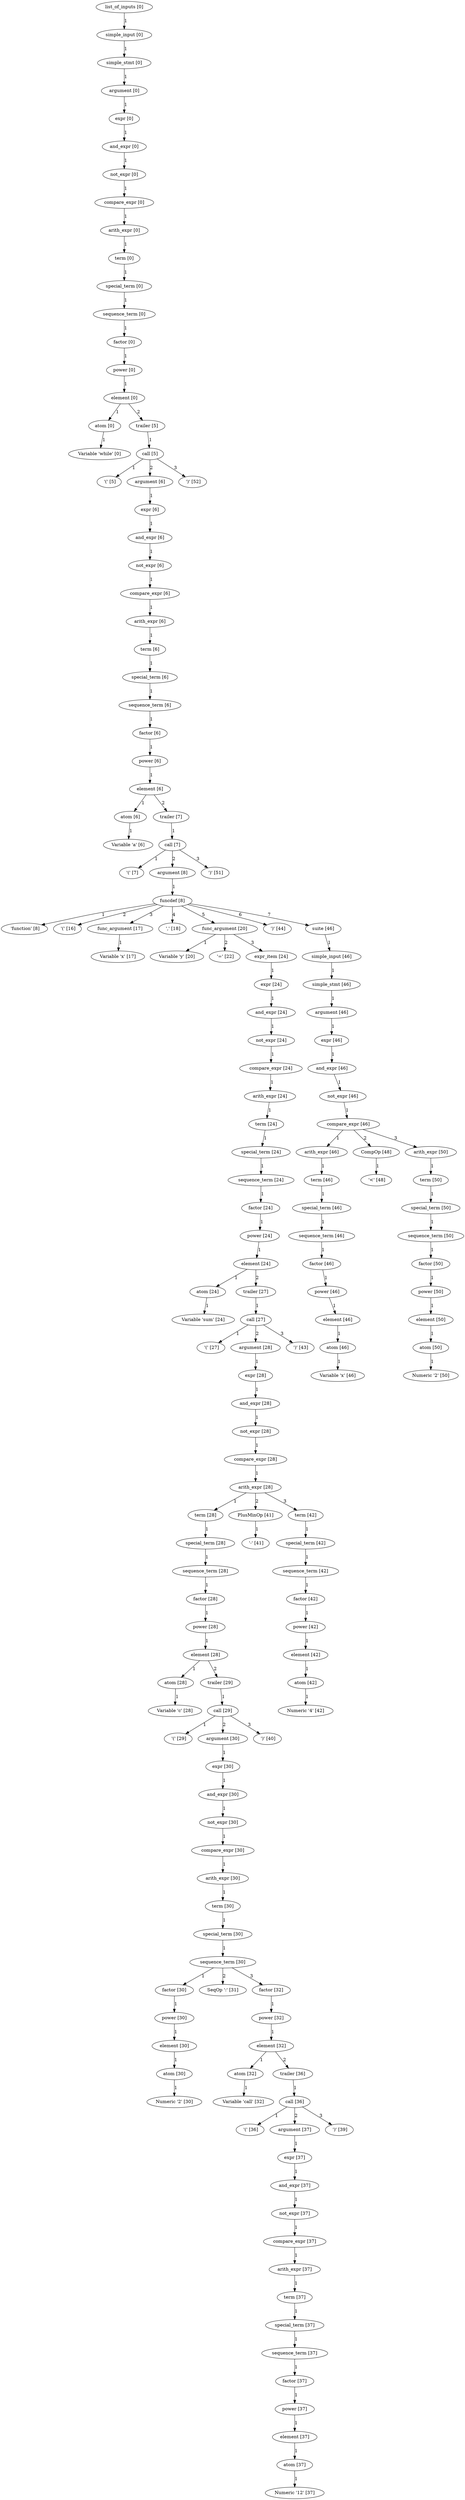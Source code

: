digraph arpeggio_graph {
4714349976 [label="list_of_inputs [0]"];
4714349976->4714349704 [label="1"]

4714349704 [label="simple_input [0]"];
4714349704->4714349568 [label="1"]

4714349568 [label="simple_stmt [0]"];
4714349568->4714349432 [label="1"]

4714349432 [label="argument [0]"];
4714349432->4714349296 [label="1"]

4714349296 [label="expr [0]"];
4714349296->4714349160 [label="1"]

4714349160 [label="and_expr [0]"];
4714349160->4714349024 [label="1"]

4714349024 [label="not_expr [0]"];
4714349024->4714348888 [label="1"]

4714348888 [label="compare_expr [0]"];
4714348888->4714348752 [label="1"]

4714348752 [label="arith_expr [0]"];
4714348752->4714348616 [label="1"]

4714348616 [label="term [0]"];
4714348616->4714233640 [label="1"]

4714233640 [label="special_term [0]"];
4714233640->4714233504 [label="1"]

4714233504 [label="sequence_term [0]"];
4714233504->4714233232 [label="1"]

4714233232 [label="factor [0]"];
4714233232->4714233368 [label="1"]

4714233368 [label="power [0]"];
4714233368->4714233096 [label="1"]

4714233096 [label="element [0]"];
4714233096->4680745440 [label="1"]

4680745440 [label="atom [0]"];
4680745440->4679882816 [label="1"]

4679882816 [label="Variable 'while' [0]"];
4714233096->4714232960 [label="2"]

4714232960 [label="trailer [5]"];
4714232960->4714232824 [label="1"]

4714232824 [label="call [5]"];
4714232824->4679883056 [label="1"]

4679883056 [label=" '(' [5]"];
4714232824->4714232688 [label="2"]

4714232688 [label="argument [6]"];
4714232688->4714232552 [label="1"]

4714232552 [label="expr [6]"];
4714232552->4714232416 [label="1"]

4714232416 [label="and_expr [6]"];
4714232416->4714232280 [label="1"]

4714232280 [label="not_expr [6]"];
4714232280->4714232144 [label="1"]

4714232144 [label="compare_expr [6]"];
4714232144->4714232008 [label="1"]

4714232008 [label="arith_expr [6]"];
4714232008->4714231872 [label="1"]

4714231872 [label="term [6]"];
4714231872->4714231736 [label="1"]

4714231736 [label="special_term [6]"];
4714231736->4714231600 [label="1"]

4714231600 [label="sequence_term [6]"];
4714231600->4714231464 [label="1"]

4714231464 [label="factor [6]"];
4714231464->4714231328 [label="1"]

4714231328 [label="power [6]"];
4714231328->4714231192 [label="1"]

4714231192 [label="element [6]"];
4714231192->4707122712 [label="1"]

4707122712 [label="atom [6]"];
4707122712->4706870160 [label="1"]

4706870160 [label="Variable 'a' [6]"];
4714231192->4714231056 [label="2"]

4714231056 [label="trailer [7]"];
4714231056->4714230920 [label="1"]

4714230920 [label="call [7]"];
4714230920->4706870280 [label="1"]

4706870280 [label=" '(' [7]"];
4714230920->4714230784 [label="2"]

4714230784 [label="argument [8]"];
4714230784->4714230648 [label="1"]

4714230648 [label="funcdef [8]"];
4714230648->4706870400 [label="1"]

4706870400 [label=" 'function' [8]"];
4714230648->4706870520 [label="2"]

4706870520 [label=" '(' [16]"];
4714230648->4707122848 [label="3"]

4707122848 [label="func_argument [17]"];
4707122848->4706870640 [label="1"]

4706870640 [label="Variable 'x' [17]"];
4714230648->4706870760 [label="4"]

4706870760 [label=" ',' [18]"];
4714230648->4713801384 [label="5"]

4713801384 [label="func_argument [20]"];
4713801384->4706870880 [label="1"]

4706870880 [label="Variable 'y' [20]"];
4713801384->4706871000 [label="2"]

4706871000 [label=" '=' [22]"];
4713801384->4713801248 [label="3"]

4713801248 [label="expr_item [24]"];
4713801248->4713801112 [label="1"]

4713801112 [label="expr [24]"];
4713801112->4713800976 [label="1"]

4713800976 [label="and_expr [24]"];
4713800976->4713800840 [label="1"]

4713800840 [label="not_expr [24]"];
4713800840->4713800704 [label="1"]

4713800704 [label="compare_expr [24]"];
4713800704->4713800568 [label="1"]

4713800568 [label="arith_expr [24]"];
4713800568->4713800432 [label="1"]

4713800432 [label="term [24]"];
4713800432->4713800296 [label="1"]

4713800296 [label="special_term [24]"];
4713800296->4713800160 [label="1"]

4713800160 [label="sequence_term [24]"];
4713800160->4713800024 [label="1"]

4713800024 [label="factor [24]"];
4713800024->4713799888 [label="1"]

4713799888 [label="power [24]"];
4713799888->4713799752 [label="1"]

4713799752 [label="element [24]"];
4713799752->4707122984 [label="1"]

4707122984 [label="atom [24]"];
4707122984->4706871120 [label="1"]

4706871120 [label="Variable 'sum' [24]"];
4713799752->4713643816 [label="2"]

4713643816 [label="trailer [27]"];
4713643816->4713643680 [label="1"]

4713643680 [label="call [27]"];
4713643680->4706871240 [label="1"]

4706871240 [label=" '(' [27]"];
4713643680->4713643544 [label="2"]

4713643544 [label="argument [28]"];
4713643544->4713643408 [label="1"]

4713643408 [label="expr [28]"];
4713643408->4713643272 [label="1"]

4713643272 [label="and_expr [28]"];
4713643272->4713643136 [label="1"]

4713643136 [label="not_expr [28]"];
4713643136->4713643000 [label="1"]

4713643000 [label="compare_expr [28]"];
4713643000->4713642864 [label="1"]

4713642864 [label="arith_expr [28]"];
4713642864->4713641640 [label="1"]

4713641640 [label="term [28]"];
4713641640->4713641504 [label="1"]

4713641504 [label="special_term [28]"];
4713641504->4713641368 [label="1"]

4713641368 [label="sequence_term [28]"];
4713641368->4713641232 [label="1"]

4713641232 [label="factor [28]"];
4713641232->4713641096 [label="1"]

4713641096 [label="power [28]"];
4713641096->4713640960 [label="1"]

4713640960 [label="element [28]"];
4713640960->4711733720 [label="1"]

4711733720 [label="atom [28]"];
4711733720->4709968536 [label="1"]

4709968536 [label="Variable 'c' [28]"];
4713640960->4713640824 [label="2"]

4713640824 [label="trailer [29]"];
4713640824->4713640688 [label="1"]

4713640688 [label="call [29]"];
4713640688->4709968656 [label="1"]

4709968656 [label=" '(' [29]"];
4713640688->4713640552 [label="2"]

4713640552 [label="argument [30]"];
4713640552->4713640416 [label="1"]

4713640416 [label="expr [30]"];
4713640416->4713640280 [label="1"]

4713640280 [label="and_expr [30]"];
4713640280->4713640144 [label="1"]

4713640144 [label="not_expr [30]"];
4713640144->4713640008 [label="1"]

4713640008 [label="compare_expr [30]"];
4713640008->4713479976 [label="1"]

4713479976 [label="arith_expr [30]"];
4713479976->4713479840 [label="1"]

4713479840 [label="term [30]"];
4713479840->4713479704 [label="1"]

4713479704 [label="special_term [30]"];
4713479704->4713479568 [label="1"]

4713479568 [label="sequence_term [30]"];
4713479568->4712212816 [label="1"]

4712212816 [label="factor [30]"];
4712212816->4712212680 [label="1"]

4712212680 [label="power [30]"];
4712212680->4712212544 [label="1"]

4712212544 [label="element [30]"];
4712212544->4712212408 [label="1"]

4712212408 [label="atom [30]"];
4712212408->4712128824 [label="1"]

4712128824 [label="Numeric '2' [30]"];
4713479568->4712128944 [label="2"]

4712128944 [label="SeqOp ':' [31]"];
4713479568->4713479432 [label="3"]

4713479432 [label="factor [32]"];
4713479432->4713479296 [label="1"]

4713479296 [label="power [32]"];
4713479296->4713479160 [label="1"]

4713479160 [label="element [32]"];
4713479160->4712212952 [label="1"]

4712212952 [label="atom [32]"];
4712212952->4712129064 [label="1"]

4712129064 [label="Variable 'call' [32]"];
4713479160->4713479024 [label="2"]

4713479024 [label="trailer [36]"];
4713479024->4713478888 [label="1"]

4713478888 [label="call [36]"];
4713478888->4712129184 [label="1"]

4712129184 [label=" '(' [36]"];
4713478888->4713478752 [label="2"]

4713478752 [label="argument [37]"];
4713478752->4713478616 [label="1"]

4713478616 [label="expr [37]"];
4713478616->4713478480 [label="1"]

4713478480 [label="and_expr [37]"];
4713478480->4713478344 [label="1"]

4713478344 [label="not_expr [37]"];
4713478344->4713478208 [label="1"]

4713478208 [label="compare_expr [37]"];
4713478208->4713478072 [label="1"]

4713478072 [label="arith_expr [37]"];
4713478072->4713477936 [label="1"]

4713477936 [label="term [37]"];
4713477936->4713477800 [label="1"]

4713477800 [label="special_term [37]"];
4713477800->4713477664 [label="1"]

4713477664 [label="sequence_term [37]"];
4713477664->4713477528 [label="1"]

4713477528 [label="factor [37]"];
4713477528->4713477392 [label="1"]

4713477392 [label="power [37]"];
4713477392->4713477256 [label="1"]

4713477256 [label="element [37]"];
4713477256->4713477120 [label="1"]

4713477120 [label="atom [37]"];
4713477120->4712129664 [label="1"]

4712129664 [label="Numeric '12' [37]"];
4713478888->4712129784 [label="3"]

4712129784 [label=" ')' [39]"];
4713640688->4712129904 [label="3"]

4712129904 [label=" ')' [40]"];
4713642864->4713641776 [label="2"]

4713641776 [label="PlusMinOp [41]"];
4713641776->4712130024 [label="1"]

4712130024 [label=" '-' [41]"];
4713642864->4713642728 [label="3"]

4713642728 [label="term [42]"];
4713642728->4713642592 [label="1"]

4713642592 [label="special_term [42]"];
4713642592->4713642456 [label="1"]

4713642456 [label="sequence_term [42]"];
4713642456->4713642320 [label="1"]

4713642320 [label="factor [42]"];
4713642320->4713642184 [label="1"]

4713642184 [label="power [42]"];
4713642184->4713642048 [label="1"]

4713642048 [label="element [42]"];
4713642048->4713641912 [label="1"]

4713641912 [label="atom [42]"];
4713641912->4712130144 [label="1"]

4712130144 [label="Numeric '4' [42]"];
4713643680->4712130264 [label="3"]

4712130264 [label=" ')' [43]"];
4714230648->4712130384 [label="6"]

4712130384 [label=" ')' [44]"];
4714230648->4714230512 [label="7"]

4714230512 [label="suite [46]"];
4714230512->4714230376 [label="1"]

4714230376 [label="simple_input [46]"];
4714230376->4714230240 [label="1"]

4714230240 [label="simple_stmt [46]"];
4714230240->4714230104 [label="1"]

4714230104 [label="argument [46]"];
4714230104->4714229968 [label="1"]

4714229968 [label="expr [46]"];
4714229968->4714229832 [label="1"]

4714229832 [label="and_expr [46]"];
4714229832->4714053416 [label="1"]

4714053416 [label="not_expr [46]"];
4714053416->4714053280 [label="1"]

4714053280 [label="compare_expr [46]"];
4714053280->4714051920 [label="1"]

4714051920 [label="arith_expr [46]"];
4714051920->4714051784 [label="1"]

4714051784 [label="term [46]"];
4714051784->4714051648 [label="1"]

4714051648 [label="special_term [46]"];
4714051648->4714051512 [label="1"]

4714051512 [label="sequence_term [46]"];
4714051512->4714051376 [label="1"]

4714051376 [label="factor [46]"];
4714051376->4714051240 [label="1"]

4714051240 [label="power [46]"];
4714051240->4714051104 [label="1"]

4714051104 [label="element [46]"];
4714051104->4714050968 [label="1"]

4714050968 [label="atom [46]"];
4714050968->4712131104 [label="1"]

4712131104 [label="Variable 'x' [46]"];
4714053280->4714052056 [label="2"]

4714052056 [label="CompOp [48]"];
4714052056->4712131224 [label="1"]

4712131224 [label=" '<' [48]"];
4714053280->4714053144 [label="3"]

4714053144 [label="arith_expr [50]"];
4714053144->4714053008 [label="1"]

4714053008 [label="term [50]"];
4714053008->4714052872 [label="1"]

4714052872 [label="special_term [50]"];
4714052872->4714052736 [label="1"]

4714052736 [label="sequence_term [50]"];
4714052736->4714052600 [label="1"]

4714052600 [label="factor [50]"];
4714052600->4714052464 [label="1"]

4714052464 [label="power [50]"];
4714052464->4714052328 [label="1"]

4714052328 [label="element [50]"];
4714052328->4714052192 [label="1"]

4714052192 [label="atom [50]"];
4714052192->4712131344 [label="1"]

4712131344 [label="Numeric '2' [50]"];
4714230920->4712131464 [label="3"]

4712131464 [label=" ')' [51]"];
4714232824->4712131584 [label="3"]

4712131584 [label=" ')' [52]"];
}